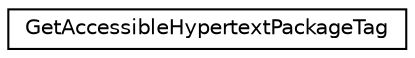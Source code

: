 digraph "类继承关系图"
{
 // LATEX_PDF_SIZE
  edge [fontname="Helvetica",fontsize="10",labelfontname="Helvetica",labelfontsize="10"];
  node [fontname="Helvetica",fontsize="10",shape=record];
  rankdir="LR";
  Node0 [label="GetAccessibleHypertextPackageTag",height=0.2,width=0.4,color="black", fillcolor="white", style="filled",URL="$struct_get_accessible_hypertext_package_tag.html",tooltip=" "];
}
